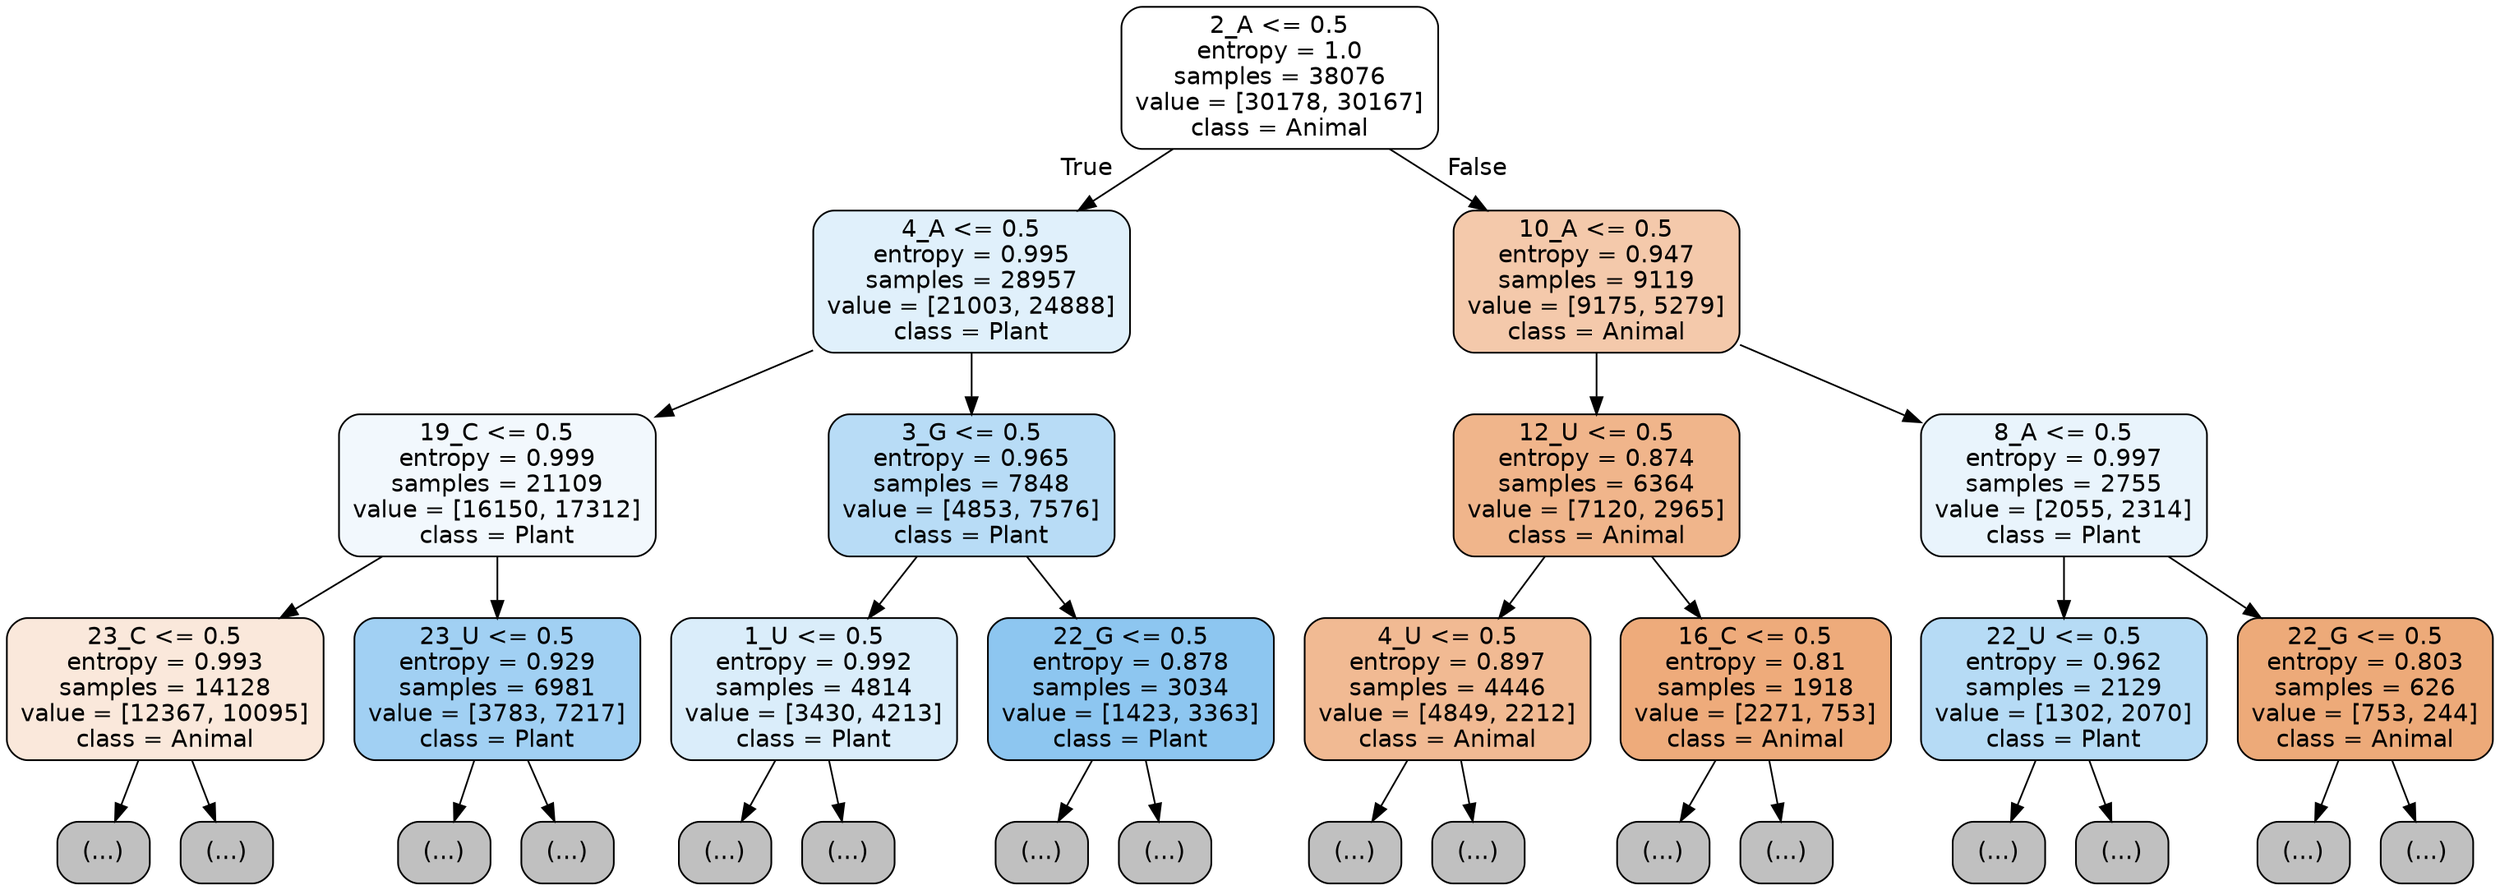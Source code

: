digraph Tree {
node [shape=box, style="filled, rounded", color="black", fontname="helvetica"] ;
edge [fontname="helvetica"] ;
0 [label="2_A <= 0.5\nentropy = 1.0\nsamples = 38076\nvalue = [30178, 30167]\nclass = Animal", fillcolor="#ffffff"] ;
1 [label="4_A <= 0.5\nentropy = 0.995\nsamples = 28957\nvalue = [21003, 24888]\nclass = Plant", fillcolor="#e0f0fb"] ;
0 -> 1 [labeldistance=2.5, labelangle=45, headlabel="True"] ;
2 [label="19_C <= 0.5\nentropy = 0.999\nsamples = 21109\nvalue = [16150, 17312]\nclass = Plant", fillcolor="#f2f8fd"] ;
1 -> 2 ;
3 [label="23_C <= 0.5\nentropy = 0.993\nsamples = 14128\nvalue = [12367, 10095]\nclass = Animal", fillcolor="#fae8db"] ;
2 -> 3 ;
4 [label="(...)", fillcolor="#C0C0C0"] ;
3 -> 4 ;
6983 [label="(...)", fillcolor="#C0C0C0"] ;
3 -> 6983 ;
7224 [label="23_U <= 0.5\nentropy = 0.929\nsamples = 6981\nvalue = [3783, 7217]\nclass = Plant", fillcolor="#a1d0f3"] ;
2 -> 7224 ;
7225 [label="(...)", fillcolor="#C0C0C0"] ;
7224 -> 7225 ;
9658 [label="(...)", fillcolor="#C0C0C0"] ;
7224 -> 9658 ;
9763 [label="3_G <= 0.5\nentropy = 0.965\nsamples = 7848\nvalue = [4853, 7576]\nclass = Plant", fillcolor="#b8dcf6"] ;
1 -> 9763 ;
9764 [label="1_U <= 0.5\nentropy = 0.992\nsamples = 4814\nvalue = [3430, 4213]\nclass = Plant", fillcolor="#daedfa"] ;
9763 -> 9764 ;
9765 [label="(...)", fillcolor="#C0C0C0"] ;
9764 -> 9765 ;
10808 [label="(...)", fillcolor="#C0C0C0"] ;
9764 -> 10808 ;
11735 [label="22_G <= 0.5\nentropy = 0.878\nsamples = 3034\nvalue = [1423, 3363]\nclass = Plant", fillcolor="#8dc6f0"] ;
9763 -> 11735 ;
11736 [label="(...)", fillcolor="#C0C0C0"] ;
11735 -> 11736 ;
12603 [label="(...)", fillcolor="#C0C0C0"] ;
11735 -> 12603 ;
12716 [label="10_A <= 0.5\nentropy = 0.947\nsamples = 9119\nvalue = [9175, 5279]\nclass = Animal", fillcolor="#f4c9ab"] ;
0 -> 12716 [labeldistance=2.5, labelangle=-45, headlabel="False"] ;
12717 [label="12_U <= 0.5\nentropy = 0.874\nsamples = 6364\nvalue = [7120, 2965]\nclass = Animal", fillcolor="#f0b58b"] ;
12716 -> 12717 ;
12718 [label="4_U <= 0.5\nentropy = 0.897\nsamples = 4446\nvalue = [4849, 2212]\nclass = Animal", fillcolor="#f1ba93"] ;
12717 -> 12718 ;
12719 [label="(...)", fillcolor="#C0C0C0"] ;
12718 -> 12719 ;
14424 [label="(...)", fillcolor="#C0C0C0"] ;
12718 -> 14424 ;
14933 [label="16_C <= 0.5\nentropy = 0.81\nsamples = 1918\nvalue = [2271, 753]\nclass = Animal", fillcolor="#eeab7b"] ;
12717 -> 14933 ;
14934 [label="(...)", fillcolor="#C0C0C0"] ;
14933 -> 14934 ;
15631 [label="(...)", fillcolor="#C0C0C0"] ;
14933 -> 15631 ;
15820 [label="8_A <= 0.5\nentropy = 0.997\nsamples = 2755\nvalue = [2055, 2314]\nclass = Plant", fillcolor="#e9f4fc"] ;
12716 -> 15820 ;
15821 [label="22_U <= 0.5\nentropy = 0.962\nsamples = 2129\nvalue = [1302, 2070]\nclass = Plant", fillcolor="#b6dbf5"] ;
15820 -> 15821 ;
15822 [label="(...)", fillcolor="#C0C0C0"] ;
15821 -> 15822 ;
16461 [label="(...)", fillcolor="#C0C0C0"] ;
15821 -> 16461 ;
16538 [label="22_G <= 0.5\nentropy = 0.803\nsamples = 626\nvalue = [753, 244]\nclass = Animal", fillcolor="#edaa79"] ;
15820 -> 16538 ;
16539 [label="(...)", fillcolor="#C0C0C0"] ;
16538 -> 16539 ;
16778 [label="(...)", fillcolor="#C0C0C0"] ;
16538 -> 16778 ;
}